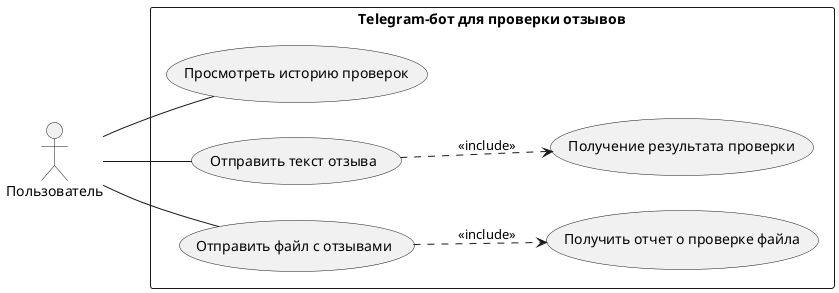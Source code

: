 @startuml
left to right direction

actor "Пользователь" as User

rectangle "Telegram-бот для проверки отзывов" {
    User -- (Просмотреть историю проверок)

    User -- (Отправить текст отзыва)
    (Отправить текст отзыва) ..> (Получение результата проверки) : <<include>>

    User -- (Отправить файл с отзывами)
    (Отправить файл с отзывами) ..> (Получить отчет о проверке файла) : <<include>>
}

@enduml
